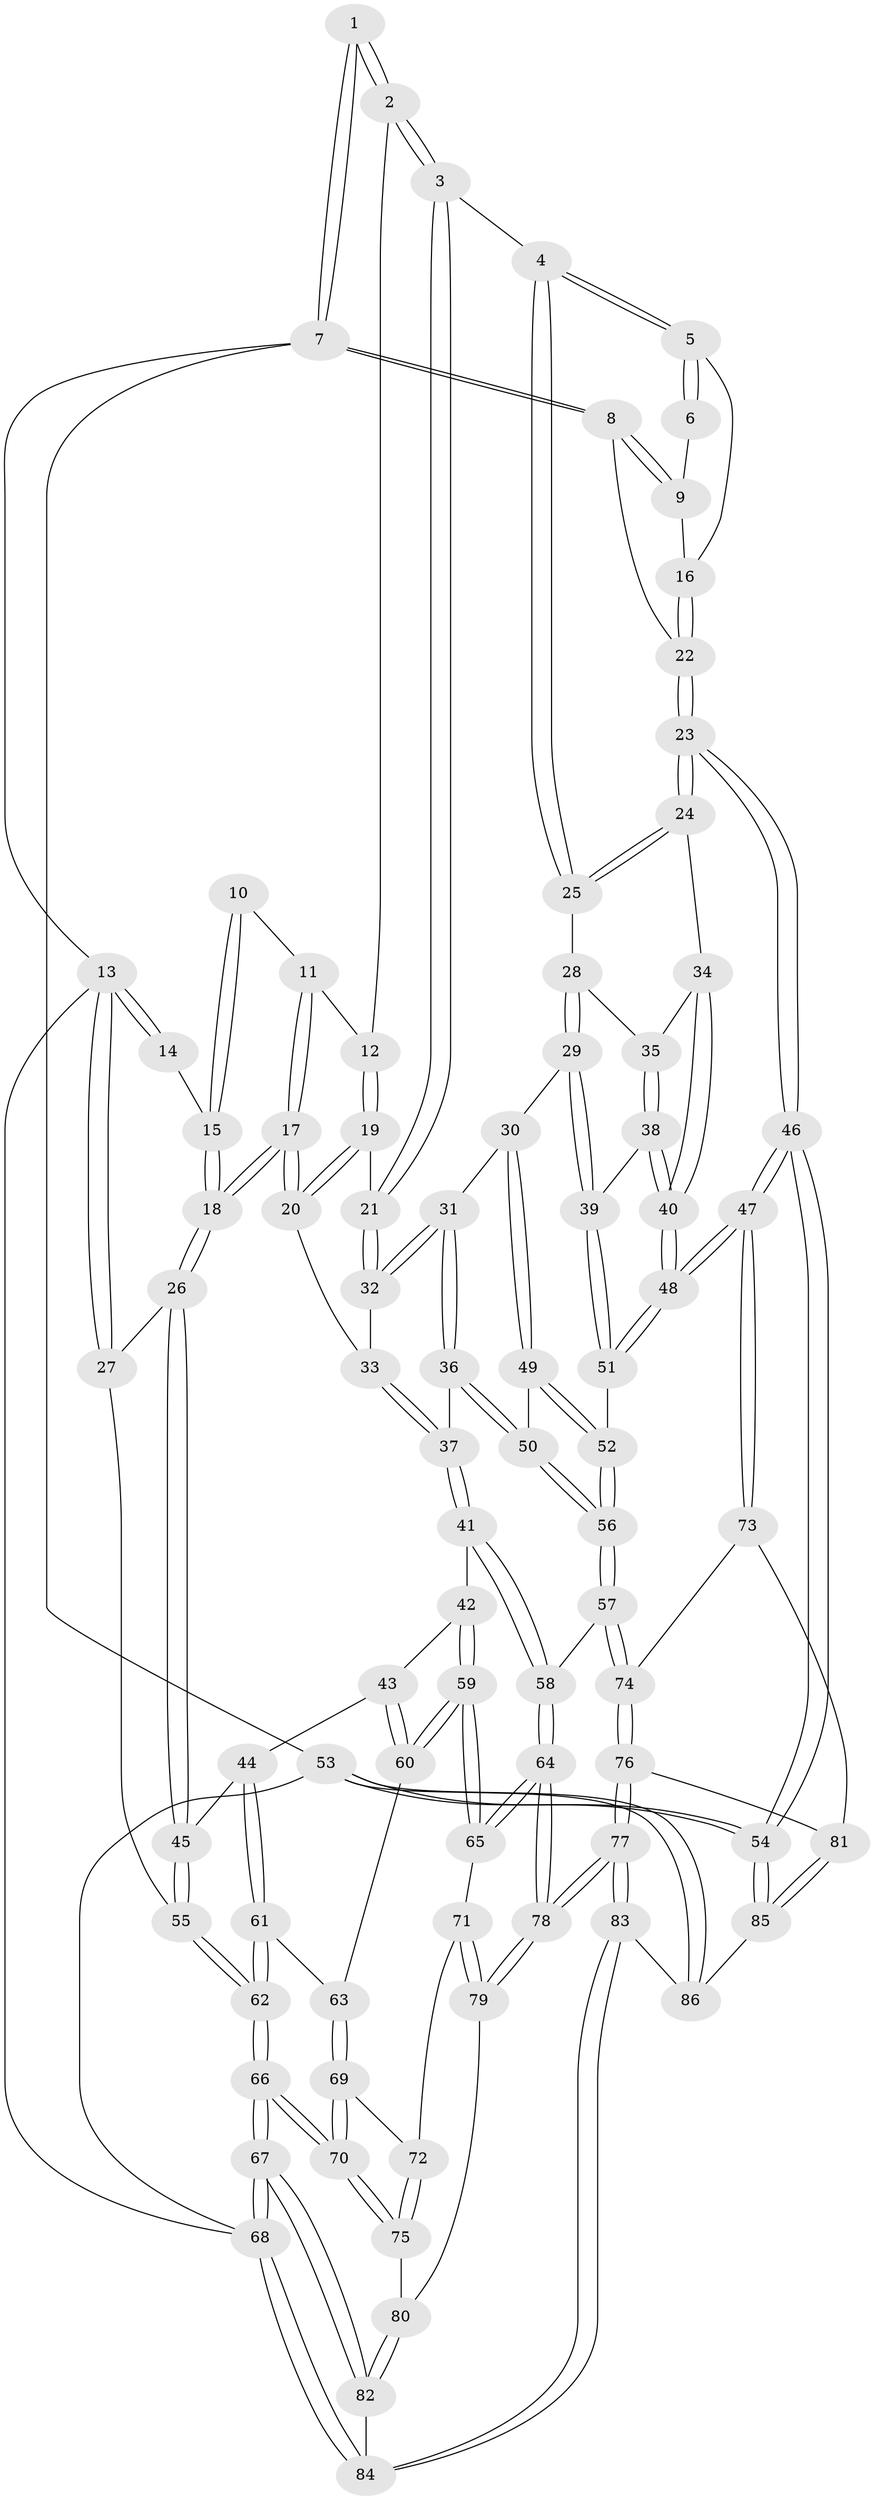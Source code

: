 // coarse degree distribution, {4: 0.5581395348837209, 3: 0.4186046511627907, 2: 0.023255813953488372}
// Generated by graph-tools (version 1.1) at 2025/45/03/06/25 01:45:11]
// undirected, 86 vertices, 212 edges
graph export_dot {
graph [start="1"]
  node [color=gray90,style=filled];
  1 [pos="+0.8586426870107324+0"];
  2 [pos="+0.5227562439401703+0"];
  3 [pos="+0.6487019458972252+0.14232358555841992"];
  4 [pos="+0.8273887163284361+0.15280305248120107"];
  5 [pos="+0.838264029342338+0.1327230725516433"];
  6 [pos="+0.8580306249864227+0"];
  7 [pos="+1+0"];
  8 [pos="+1+0"];
  9 [pos="+1+0.058981430202939"];
  10 [pos="+0.3013878014542558+0"];
  11 [pos="+0.48888589331839377+0"];
  12 [pos="+0.5182653144070442+0"];
  13 [pos="+0+0"];
  14 [pos="+0+0"];
  15 [pos="+0.2220038488810409+0.15277087093950636"];
  16 [pos="+0.8923676307799591+0.1210687469319399"];
  17 [pos="+0.24198323528293833+0.24326803650244533"];
  18 [pos="+0.2376346938615308+0.2443820131699245"];
  19 [pos="+0.44673706553211884+0.15626432457237807"];
  20 [pos="+0.25387348302800017+0.2441955117167932"];
  21 [pos="+0.6016996850248547+0.2100828752237402"];
  22 [pos="+1+0.1563847143621286"];
  23 [pos="+1+0.29366910126591056"];
  24 [pos="+1+0.30433459110987987"];
  25 [pos="+0.8566259945783883+0.22144687975749353"];
  26 [pos="+0.22840798125715991+0.25130007746832467"];
  27 [pos="+0+0"];
  28 [pos="+0.8042851898492307+0.3220138687031362"];
  29 [pos="+0.7062482398891112+0.3872101051617721"];
  30 [pos="+0.6708628460902869+0.38611396773431605"];
  31 [pos="+0.6567654930797306+0.37831478386457346"];
  32 [pos="+0.5851277995309936+0.29559425333478423"];
  33 [pos="+0.4718559267976648+0.3356392918631506"];
  34 [pos="+0.9738331098481496+0.3770020472542728"];
  35 [pos="+0.8703643758289032+0.40561408684784483"];
  36 [pos="+0.5161093556712268+0.510089627196881"];
  37 [pos="+0.4557949085480534+0.503025626002883"];
  38 [pos="+0.8681095514736009+0.41943370656277107"];
  39 [pos="+0.7824365977511836+0.47930524307727457"];
  40 [pos="+0.9318855760166387+0.5409260098625556"];
  41 [pos="+0.41168761459080006+0.5352672215844084"];
  42 [pos="+0.30068696315981497+0.5146487344458703"];
  43 [pos="+0.23688525119942483+0.48295555746032715"];
  44 [pos="+0.21175076047106128+0.4668066587994627"];
  45 [pos="+0.1648255882708979+0.3539482109452972"];
  46 [pos="+1+0.9385255131593678"];
  47 [pos="+1+0.8463265209029386"];
  48 [pos="+0.9425090873432528+0.694360330882738"];
  49 [pos="+0.6535039905671723+0.5308956333730555"];
  50 [pos="+0.5832034873304558+0.5607565365433098"];
  51 [pos="+0.8261217322199922+0.6308506849963478"];
  52 [pos="+0.7819872989887358+0.6283382705362374"];
  53 [pos="+1+1"];
  54 [pos="+1+0.9838382532724428"];
  55 [pos="+0+0.38987409589691935"];
  56 [pos="+0.5819880256667325+0.705285483345255"];
  57 [pos="+0.5806293769359464+0.7069492166038459"];
  58 [pos="+0.45173204000258915+0.693307646449582"];
  59 [pos="+0.31267661564659405+0.7197350753647632"];
  60 [pos="+0.2565835099238259+0.6758749618808323"];
  61 [pos="+0.1361769749796724+0.6135124865106315"];
  62 [pos="+0+0.7233941547723407"];
  63 [pos="+0.15948953583009268+0.6653472025270608"];
  64 [pos="+0.39289508044135985+0.7492209126275969"];
  65 [pos="+0.31733594636503065+0.729028260824367"];
  66 [pos="+0+0.825667209913276"];
  67 [pos="+0+1"];
  68 [pos="+0+1"];
  69 [pos="+0.16418395569986777+0.7133358625398429"];
  70 [pos="+0+0.8215173426107671"];
  71 [pos="+0.25460734471846486+0.7635607178918521"];
  72 [pos="+0.17441656042840192+0.7372913574337374"];
  73 [pos="+0.736197305117432+0.8121523242436043"];
  74 [pos="+0.5866787864764619+0.7275134862075292"];
  75 [pos="+0.12862912616471647+0.8160387920340969"];
  76 [pos="+0.5744056609735839+0.8614647555598712"];
  77 [pos="+0.41156485716039204+0.9481985887730674"];
  78 [pos="+0.40827426489658775+0.939303532084013"];
  79 [pos="+0.2418817031684381+0.8374733713835787"];
  80 [pos="+0.18151498235568664+0.8729844457831843"];
  81 [pos="+0.6080893488513377+0.8804535827760759"];
  82 [pos="+0.18020019956741684+0.8878898059203043"];
  83 [pos="+0.369625187520209+1"];
  84 [pos="+0.3022376205417656+1"];
  85 [pos="+0.6254037731742081+0.9027494439279525"];
  86 [pos="+0.6530224701037185+1"];
  1 -- 2;
  1 -- 2;
  1 -- 7;
  1 -- 7;
  2 -- 3;
  2 -- 3;
  2 -- 12;
  3 -- 4;
  3 -- 21;
  3 -- 21;
  4 -- 5;
  4 -- 5;
  4 -- 25;
  4 -- 25;
  5 -- 6;
  5 -- 6;
  5 -- 16;
  6 -- 9;
  7 -- 8;
  7 -- 8;
  7 -- 13;
  7 -- 53;
  8 -- 9;
  8 -- 9;
  8 -- 22;
  9 -- 16;
  10 -- 11;
  10 -- 15;
  10 -- 15;
  11 -- 12;
  11 -- 17;
  11 -- 17;
  12 -- 19;
  12 -- 19;
  13 -- 14;
  13 -- 14;
  13 -- 27;
  13 -- 27;
  13 -- 68;
  14 -- 15;
  15 -- 18;
  15 -- 18;
  16 -- 22;
  16 -- 22;
  17 -- 18;
  17 -- 18;
  17 -- 20;
  17 -- 20;
  18 -- 26;
  18 -- 26;
  19 -- 20;
  19 -- 20;
  19 -- 21;
  20 -- 33;
  21 -- 32;
  21 -- 32;
  22 -- 23;
  22 -- 23;
  23 -- 24;
  23 -- 24;
  23 -- 46;
  23 -- 46;
  24 -- 25;
  24 -- 25;
  24 -- 34;
  25 -- 28;
  26 -- 27;
  26 -- 45;
  26 -- 45;
  27 -- 55;
  28 -- 29;
  28 -- 29;
  28 -- 35;
  29 -- 30;
  29 -- 39;
  29 -- 39;
  30 -- 31;
  30 -- 49;
  30 -- 49;
  31 -- 32;
  31 -- 32;
  31 -- 36;
  31 -- 36;
  32 -- 33;
  33 -- 37;
  33 -- 37;
  34 -- 35;
  34 -- 40;
  34 -- 40;
  35 -- 38;
  35 -- 38;
  36 -- 37;
  36 -- 50;
  36 -- 50;
  37 -- 41;
  37 -- 41;
  38 -- 39;
  38 -- 40;
  38 -- 40;
  39 -- 51;
  39 -- 51;
  40 -- 48;
  40 -- 48;
  41 -- 42;
  41 -- 58;
  41 -- 58;
  42 -- 43;
  42 -- 59;
  42 -- 59;
  43 -- 44;
  43 -- 60;
  43 -- 60;
  44 -- 45;
  44 -- 61;
  44 -- 61;
  45 -- 55;
  45 -- 55;
  46 -- 47;
  46 -- 47;
  46 -- 54;
  46 -- 54;
  47 -- 48;
  47 -- 48;
  47 -- 73;
  47 -- 73;
  48 -- 51;
  48 -- 51;
  49 -- 50;
  49 -- 52;
  49 -- 52;
  50 -- 56;
  50 -- 56;
  51 -- 52;
  52 -- 56;
  52 -- 56;
  53 -- 54;
  53 -- 54;
  53 -- 86;
  53 -- 86;
  53 -- 68;
  54 -- 85;
  54 -- 85;
  55 -- 62;
  55 -- 62;
  56 -- 57;
  56 -- 57;
  57 -- 58;
  57 -- 74;
  57 -- 74;
  58 -- 64;
  58 -- 64;
  59 -- 60;
  59 -- 60;
  59 -- 65;
  59 -- 65;
  60 -- 63;
  61 -- 62;
  61 -- 62;
  61 -- 63;
  62 -- 66;
  62 -- 66;
  63 -- 69;
  63 -- 69;
  64 -- 65;
  64 -- 65;
  64 -- 78;
  64 -- 78;
  65 -- 71;
  66 -- 67;
  66 -- 67;
  66 -- 70;
  66 -- 70;
  67 -- 68;
  67 -- 68;
  67 -- 82;
  67 -- 82;
  68 -- 84;
  68 -- 84;
  69 -- 70;
  69 -- 70;
  69 -- 72;
  70 -- 75;
  70 -- 75;
  71 -- 72;
  71 -- 79;
  71 -- 79;
  72 -- 75;
  72 -- 75;
  73 -- 74;
  73 -- 81;
  74 -- 76;
  74 -- 76;
  75 -- 80;
  76 -- 77;
  76 -- 77;
  76 -- 81;
  77 -- 78;
  77 -- 78;
  77 -- 83;
  77 -- 83;
  78 -- 79;
  78 -- 79;
  79 -- 80;
  80 -- 82;
  80 -- 82;
  81 -- 85;
  81 -- 85;
  82 -- 84;
  83 -- 84;
  83 -- 84;
  83 -- 86;
  85 -- 86;
}
